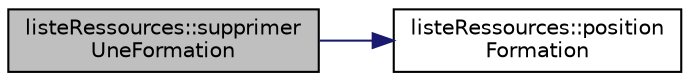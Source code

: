 digraph "listeRessources::supprimerUneFormation"
{
  edge [fontname="Helvetica",fontsize="10",labelfontname="Helvetica",labelfontsize="10"];
  node [fontname="Helvetica",fontsize="10",shape=record];
  rankdir="LR";
  Node173 [label="listeRessources::supprimer\lUneFormation",height=0.2,width=0.4,color="black", fillcolor="grey75", style="filled", fontcolor="black"];
  Node173 -> Node174 [color="midnightblue",fontsize="10",style="solid",fontname="Helvetica"];
  Node174 [label="listeRessources::position\lFormation",height=0.2,width=0.4,color="black", fillcolor="white", style="filled",URL="$classliste_ressources.html#a1649d1144f57339c52731acf2d5cfa51",tooltip="Renvoie la position de la formation dont le nom est entre en parametre. "];
}
